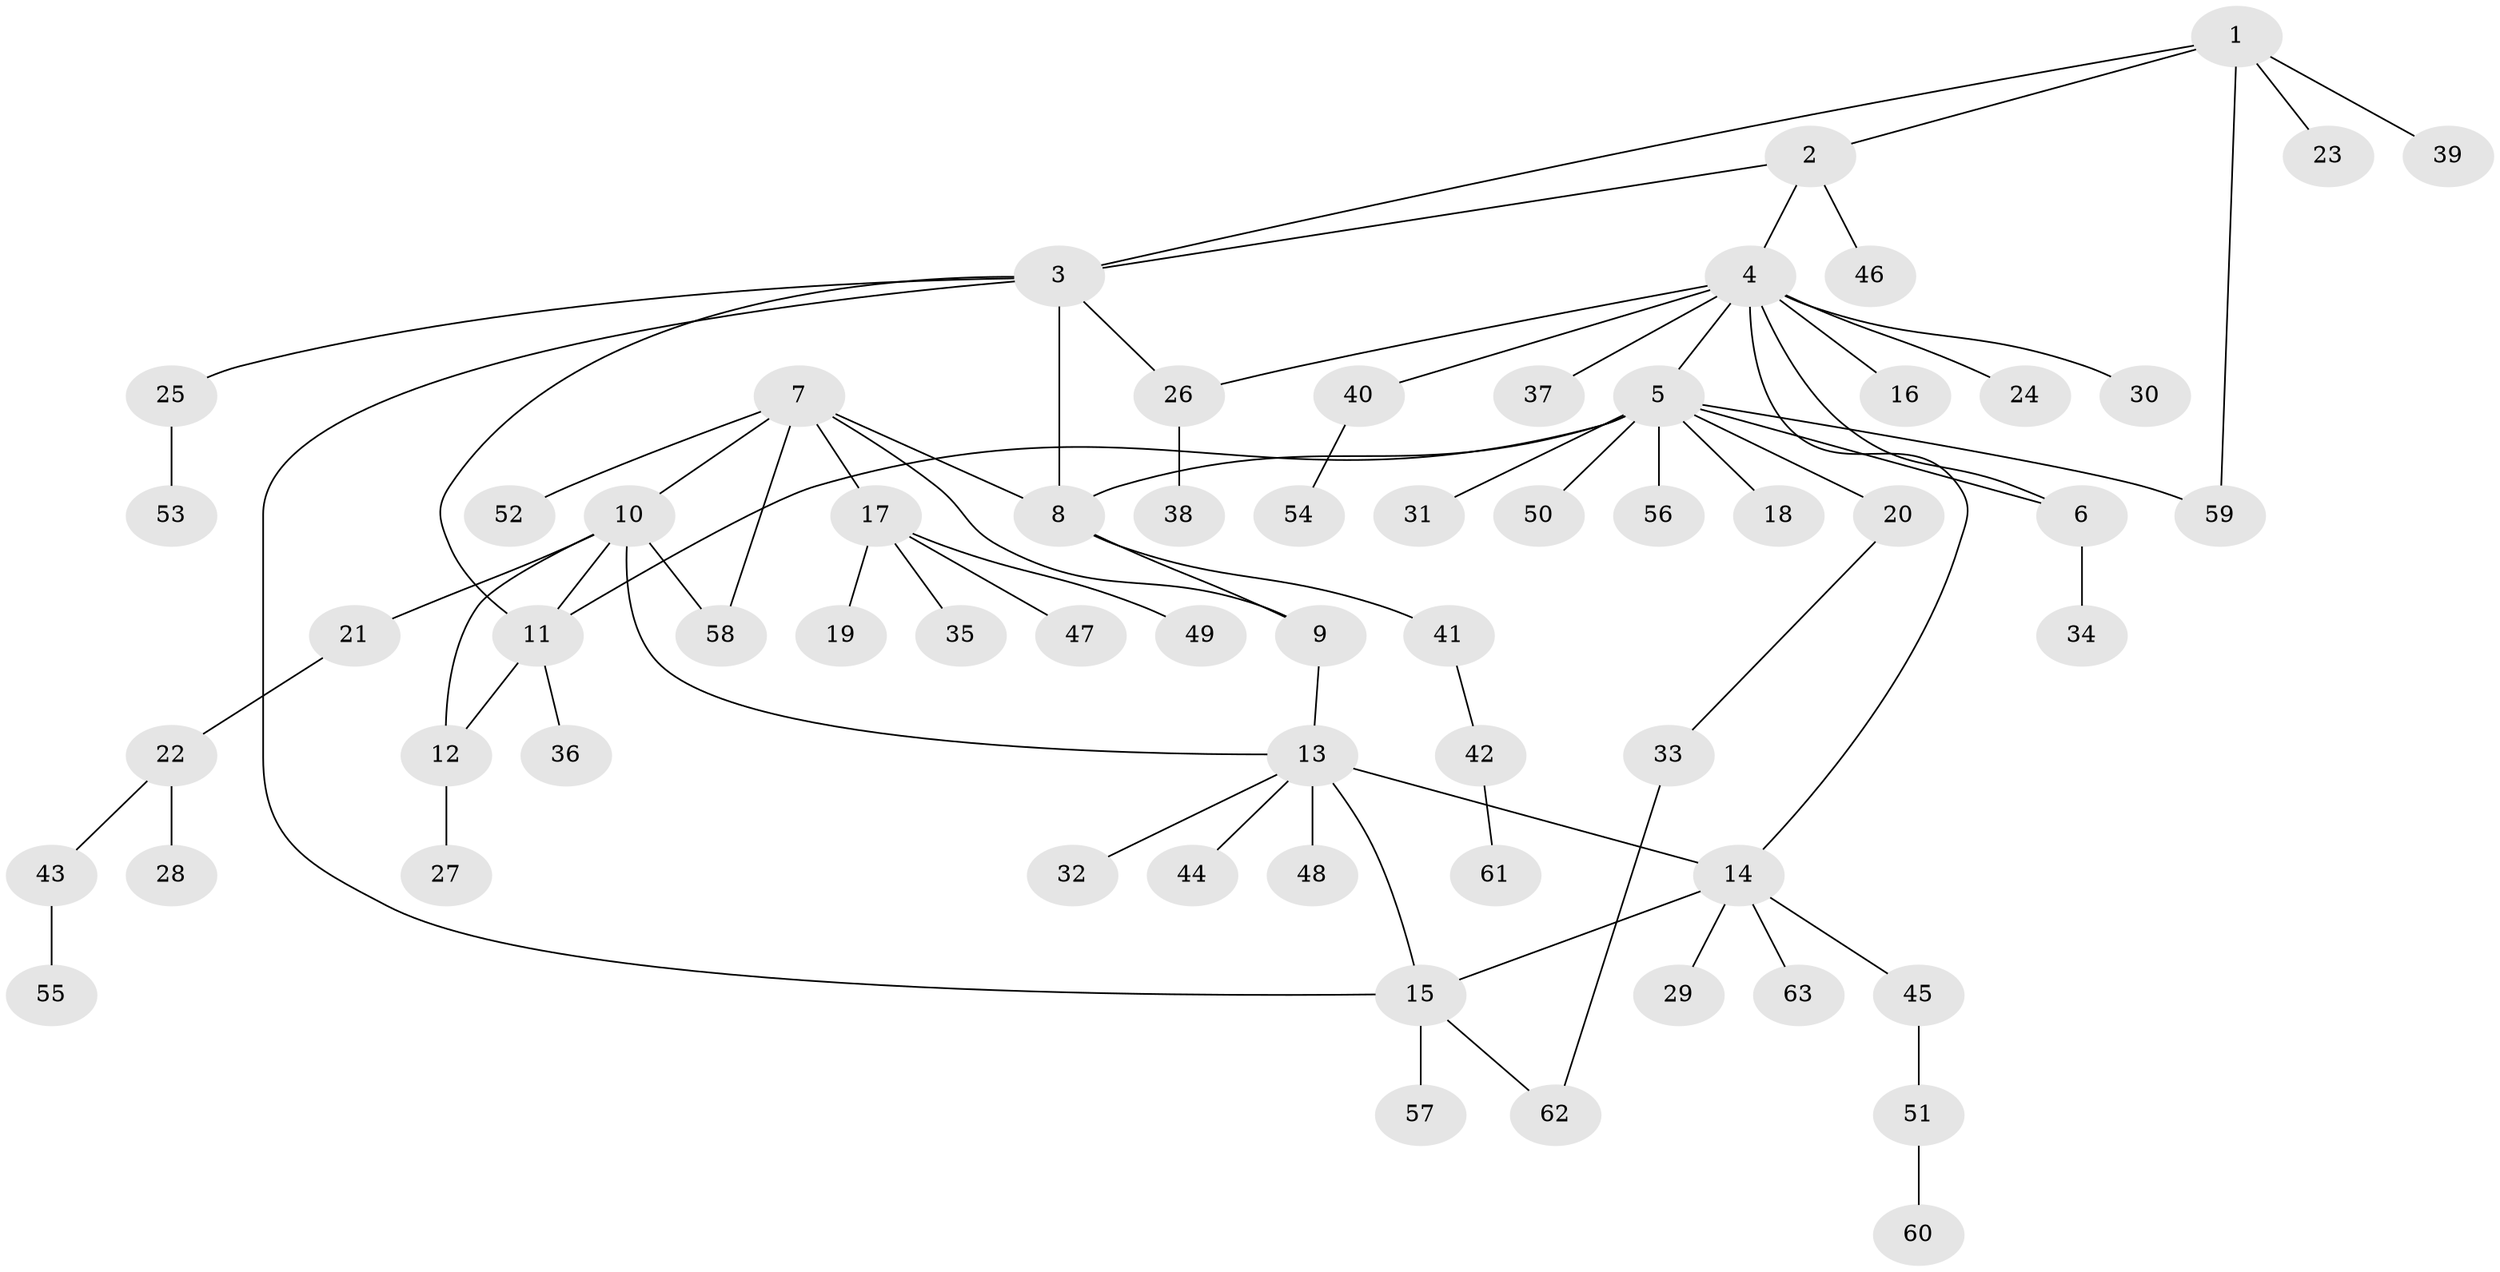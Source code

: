 // Generated by graph-tools (version 1.1) at 2025/02/03/09/25 03:02:48]
// undirected, 63 vertices, 77 edges
graph export_dot {
graph [start="1"]
  node [color=gray90,style=filled];
  1;
  2;
  3;
  4;
  5;
  6;
  7;
  8;
  9;
  10;
  11;
  12;
  13;
  14;
  15;
  16;
  17;
  18;
  19;
  20;
  21;
  22;
  23;
  24;
  25;
  26;
  27;
  28;
  29;
  30;
  31;
  32;
  33;
  34;
  35;
  36;
  37;
  38;
  39;
  40;
  41;
  42;
  43;
  44;
  45;
  46;
  47;
  48;
  49;
  50;
  51;
  52;
  53;
  54;
  55;
  56;
  57;
  58;
  59;
  60;
  61;
  62;
  63;
  1 -- 2;
  1 -- 3;
  1 -- 23;
  1 -- 39;
  1 -- 59;
  2 -- 3;
  2 -- 4;
  2 -- 46;
  3 -- 8;
  3 -- 11;
  3 -- 15;
  3 -- 25;
  3 -- 26;
  4 -- 5;
  4 -- 6;
  4 -- 14;
  4 -- 16;
  4 -- 24;
  4 -- 26;
  4 -- 30;
  4 -- 37;
  4 -- 40;
  5 -- 6;
  5 -- 8;
  5 -- 11;
  5 -- 18;
  5 -- 20;
  5 -- 31;
  5 -- 50;
  5 -- 56;
  5 -- 59;
  6 -- 34;
  7 -- 8;
  7 -- 9;
  7 -- 10;
  7 -- 17;
  7 -- 52;
  7 -- 58;
  8 -- 9;
  8 -- 41;
  9 -- 13;
  10 -- 11;
  10 -- 12;
  10 -- 13;
  10 -- 21;
  10 -- 58;
  11 -- 12;
  11 -- 36;
  12 -- 27;
  13 -- 14;
  13 -- 15;
  13 -- 32;
  13 -- 44;
  13 -- 48;
  14 -- 15;
  14 -- 29;
  14 -- 45;
  14 -- 63;
  15 -- 57;
  15 -- 62;
  17 -- 19;
  17 -- 35;
  17 -- 47;
  17 -- 49;
  20 -- 33;
  21 -- 22;
  22 -- 28;
  22 -- 43;
  25 -- 53;
  26 -- 38;
  33 -- 62;
  40 -- 54;
  41 -- 42;
  42 -- 61;
  43 -- 55;
  45 -- 51;
  51 -- 60;
}
